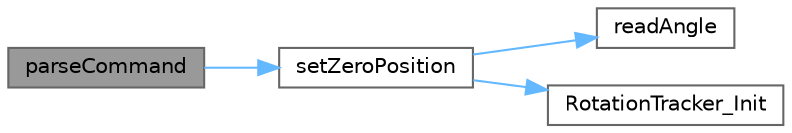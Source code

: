 digraph "parseCommand"
{
 // LATEX_PDF_SIZE
  bgcolor="transparent";
  edge [fontname=Helvetica,fontsize=10,labelfontname=Helvetica,labelfontsize=10];
  node [fontname=Helvetica,fontsize=10,shape=box,height=0.2,width=0.4];
  rankdir="LR";
  Node1 [id="Node000001",label="parseCommand",height=0.2,width=0.4,color="gray40", fillcolor="grey60", style="filled", fontcolor="black",tooltip="Parses a command string and executes corresponding actions."];
  Node1 -> Node2 [id="edge1_Node000001_Node000002",color="steelblue1",style="solid",tooltip=" "];
  Node2 [id="Node000002",label="setZeroPosition",height=0.2,width=0.4,color="grey40", fillcolor="white", style="filled",URL="$i2c_sensor_lib_8cpp.html#a3e1580e19b04c69711a8f566c969d545",tooltip="Sets the zero position for the sensor."];
  Node2 -> Node3 [id="edge2_Node000002_Node000003",color="steelblue1",style="solid",tooltip=" "];
  Node3 [id="Node000003",label="readAngle",height=0.2,width=0.4,color="grey40", fillcolor="white", style="filled",URL="$i2c_sensor_lib_8cpp.html#a7c24d524c68fa9b181991e4792bb3fa9",tooltip="Reads the current angle from the sensor."];
  Node2 -> Node4 [id="edge3_Node000002_Node000004",color="steelblue1",style="solid",tooltip=" "];
  Node4 [id="Node000004",label="RotationTracker_Init",height=0.2,width=0.4,color="grey40", fillcolor="white", style="filled",URL="$i2c_sensor_lib_8cpp.html#ae79b86ec4e6c660874100295b89e6055",tooltip="Initializes the rotation tracker."];
}

